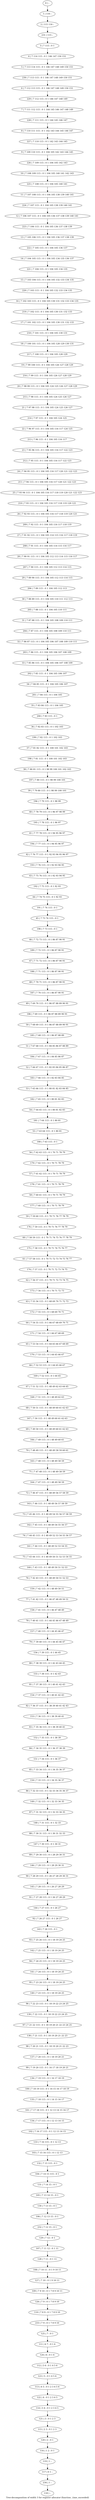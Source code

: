 digraph G {
graph [label="Tree-decomposition of width 3 for register allocator (function _time_exceeded)"]
0[label="0 | : "];
1[label="1 | 116 : "];
2[label="2 | 115 116 : "];
3[label="3 | 7 115 : 0 1 "];
4[label="4 | 7 114 115 : 0 1 146 147 150 151 "];
5[label="5 | 7 113 114 115 : 0 1 146 147 148 149 150 151 "];
6[label="6 | 7 112 113 115 : 0 1 146 147 148 149 150 151 "];
7[label="7 | 7 111 112 115 : 0 1 144 145 146 147 148 149 "];
8[label="8 | 7 110 111 115 : 0 1 142 143 144 145 146 147 "];
9[label="9 | 7 109 110 115 : 0 1 104 105 142 143 144 145 "];
10[label="10 | 7 108 109 115 : 0 1 104 105 140 141 142 143 "];
11[label="11 | 7 107 108 115 : 0 1 104 105 138 139 140 141 "];
12[label="12 | 7 106 107 115 : 0 1 104 105 136 137 138 139 140 141 "];
13[label="13 | 7 105 106 115 : 0 1 104 105 136 137 138 139 "];
14[label="14 | 7 104 105 115 : 0 1 104 105 134 135 136 137 "];
15[label="15 | 7 103 104 115 : 0 1 104 105 132 133 134 135 "];
16[label="16 | 7 102 103 115 : 0 1 104 105 130 131 132 133 134 135 "];
17[label="17 | 7 101 102 115 : 0 1 104 105 130 131 132 133 "];
18[label="18 | 7 100 101 115 : 0 1 104 105 128 129 130 131 "];
19[label="19 | 7 99 100 115 : 0 1 104 105 126 127 128 129 "];
20[label="20 | 7 98 99 115 : 0 1 104 105 124 125 126 127 128 129 "];
21[label="21 | 7 97 98 115 : 0 1 104 105 124 125 126 127 "];
22[label="22 | 7 96 97 115 : 0 1 104 105 116 117 124 125 "];
23[label="23 | 7 95 96 115 : 0 1 104 105 116 117 122 123 "];
24[label="24 | 7 94 95 115 : 0 1 104 105 116 117 120 121 122 123 "];
25[label="25 | 7 93 94 115 : 0 1 104 105 116 117 118 119 120 121 122 123 "];
26[label="26 | 7 92 93 115 : 0 1 104 105 116 117 118 119 120 121 "];
27[label="27 | 7 91 92 115 : 0 1 104 105 114 115 116 117 118 119 "];
28[label="28 | 7 90 91 115 : 0 1 104 105 112 113 114 115 116 117 "];
29[label="29 | 7 89 90 115 : 0 1 104 105 112 113 114 115 "];
30[label="30 | 7 88 89 115 : 0 1 104 105 110 111 112 113 "];
31[label="31 | 7 87 88 115 : 0 1 104 105 108 109 110 111 "];
32[label="32 | 7 86 87 115 : 0 1 104 105 106 107 108 109 110 111 "];
33[label="33 | 7 85 86 115 : 0 1 104 105 106 107 108 109 "];
34[label="34 | 7 84 85 115 : 0 1 104 105 106 107 "];
35[label="35 | 7 83 84 115 : 0 1 104 105 "];
36[label="36 | 7 82 83 115 : 0 1 102 103 "];
37[label="37 | 7 81 82 115 : 0 1 100 101 102 103 "];
38[label="38 | 7 80 81 115 : 0 1 98 99 100 101 102 103 "];
39[label="39 | 7 79 80 115 : 0 1 98 99 100 101 "];
40[label="40 | 7 78 79 115 : 0 1 96 97 98 99 "];
41[label="41 | 7 77 78 115 : 0 1 94 95 96 97 "];
42[label="42 | 7 76 77 115 : 0 1 92 93 94 95 96 97 "];
43[label="43 | 7 75 76 115 : 0 1 92 93 94 95 "];
44[label="44 | 7 74 75 115 : 0 1 92 93 "];
45[label="45 | 7 73 74 115 : 0 1 "];
46[label="46 | 7 72 73 115 : 0 1 86 87 90 91 "];
47[label="47 | 7 71 72 115 : 0 1 86 87 90 91 "];
48[label="48 | 7 70 71 115 : 0 1 86 87 90 91 "];
49[label="49 | 7 69 70 115 : 0 1 86 87 88 89 90 91 "];
50[label="50 | 7 68 69 115 : 0 1 86 87 88 89 90 91 "];
51[label="51 | 7 67 68 115 : 0 1 84 85 86 87 88 89 "];
52[label="52 | 7 66 67 115 : 0 1 82 83 84 85 86 87 "];
53[label="53 | 7 65 66 115 : 0 1 80 81 82 83 84 85 "];
54[label="54 | 7 64 65 115 : 0 1 80 81 82 83 "];
55[label="55 | 7 63 64 115 : 0 1 80 81 "];
56[label="56 | 7 62 63 115 : 0 1 70 71 78 79 "];
57[label="57 | 7 61 62 115 : 0 1 70 71 78 79 "];
58[label="58 | 7 60 61 115 : 0 1 70 71 78 79 "];
59[label="59 | 7 59 60 115 : 0 1 70 71 76 77 78 79 "];
60[label="60 | 7 58 59 115 : 0 1 70 71 74 75 76 77 78 79 "];
61[label="61 | 7 57 58 115 : 0 1 70 71 72 73 74 75 76 77 "];
62[label="62 | 7 56 57 115 : 0 1 70 71 72 73 74 75 "];
63[label="63 | 7 55 56 115 : 0 1 68 69 70 71 72 73 "];
64[label="64 | 7 54 55 115 : 0 1 66 67 68 69 70 71 "];
65[label="65 | 7 53 54 115 : 0 1 64 65 66 67 68 69 "];
66[label="66 | 7 52 53 115 : 0 1 64 65 66 67 "];
67[label="67 | 7 51 52 115 : 0 1 48 49 62 63 64 65 "];
68[label="68 | 7 50 51 115 : 0 1 48 49 60 61 62 63 "];
69[label="69 | 7 49 50 115 : 0 1 48 49 60 61 62 63 "];
70[label="70 | 7 48 49 115 : 0 1 48 49 58 59 60 61 "];
71[label="71 | 7 47 48 115 : 0 1 48 49 58 59 "];
72[label="72 | 7 46 47 115 : 0 1 48 49 56 57 58 59 "];
73[label="73 | 7 45 46 115 : 0 1 48 49 54 55 56 57 58 59 "];
74[label="74 | 7 44 45 115 : 0 1 48 49 52 53 54 55 56 57 "];
75[label="75 | 7 43 44 115 : 0 1 48 49 50 51 52 53 54 55 "];
76[label="76 | 7 42 43 115 : 0 1 48 49 50 51 52 53 "];
77[label="77 | 7 41 42 115 : 0 1 46 47 48 49 50 51 "];
78[label="78 | 7 40 41 115 : 0 1 44 45 46 47 48 49 "];
79[label="79 | 7 39 40 115 : 0 1 44 45 46 47 "];
80[label="80 | 7 38 39 115 : 0 1 42 43 44 45 "];
81[label="81 | 7 37 38 115 : 0 1 40 41 42 43 "];
82[label="82 | 7 36 37 115 : 0 1 38 39 40 41 42 43 "];
83[label="83 | 7 35 36 115 : 0 1 38 39 40 41 "];
84[label="84 | 7 34 35 115 : 0 1 36 37 38 39 "];
85[label="85 | 7 33 34 115 : 0 1 34 35 36 37 "];
86[label="86 | 7 32 33 115 : 0 1 32 33 34 35 36 37 "];
87[label="87 | 7 31 32 115 : 0 1 32 33 34 35 "];
88[label="88 | 7 30 31 115 : 0 1 30 31 32 33 "];
89[label="89 | 7 29 30 115 : 0 1 28 29 30 31 "];
90[label="90 | 7 28 29 115 : 0 1 26 27 28 29 30 31 "];
91[label="91 | 7 27 28 115 : 0 1 26 27 28 29 "];
92[label="92 | 7 26 27 115 : 0 1 26 27 "];
93[label="93 | 7 25 26 115 : 0 1 18 19 24 25 "];
94[label="94 | 7 24 25 115 : 0 1 18 19 24 25 "];
95[label="95 | 7 23 24 115 : 0 1 18 19 24 25 "];
96[label="96 | 7 22 23 115 : 0 1 18 19 22 23 24 25 "];
97[label="97 | 7 21 22 115 : 0 1 18 19 20 21 22 23 24 25 "];
98[label="98 | 7 20 21 115 : 0 1 18 19 20 21 22 23 "];
99[label="99 | 7 19 20 115 : 0 1 16 17 18 19 20 21 "];
100[label="100 | 7 18 19 115 : 0 1 14 15 16 17 18 19 "];
101[label="101 | 7 17 18 115 : 0 1 12 13 14 15 16 17 "];
102[label="102 | 7 16 17 115 : 0 1 12 13 14 15 "];
103[label="103 | 7 15 16 115 : 0 1 12 13 "];
104[label="104 | 7 14 15 115 : 0 1 "];
105[label="105 | 7 13 14 15 : 0 1 "];
106[label="106 | 7 12 13 15 : 0 1 "];
107[label="107 | 7 11 12 : 0 1 11 "];
108[label="108 | 7 10 11 : 0 1 9 10 11 "];
109[label="109 | 7 9 10 : 0 1 7 8 9 10 11 "];
110[label="110 | 7 8 9 : 0 1 7 8 9 10 "];
111[label="111 | 6 7 : 0 1 6 "];
112[label="112 | 5 6 : 0 1 4 5 6 "];
113[label="113 | 4 5 : 0 1 2 3 4 5 6 "];
114[label="114 | 3 4 : 0 1 2 3 4 5 "];
115[label="115 | 2 3 : 0 1 2 3 "];
116[label="116 | 1 2 : 0 1 "];
117[label="117 | 0 1 : "];
118[label="118 | : "];
119[label="119 | 1 : "];
120[label="120 | 2 : 0 1 "];
121[label="121 | 3 : 0 1 2 3 "];
122[label="122 | 4 : 0 1 2 3 4 5 "];
123[label="123 | 5 : 0 1 4 5 6 "];
124[label="124 | 6 : 0 1 6 "];
125[label="125 | 7 : 0 1 "];
126[label="126 | 7 9 : 0 1 7 8 9 10 "];
127[label="127 | 7 10 : 0 1 9 10 11 "];
128[label="128 | 7 11 : 0 1 11 "];
129[label="129 | 7 12 : 0 1 "];
130[label="130 | 7 13 15 : 0 1 "];
131[label="131 | 7 14 15 : 0 1 "];
132[label="132 | 7 15 115 : 0 1 "];
133[label="133 | 7 16 115 : 0 1 12 13 "];
134[label="134 | 7 17 115 : 0 1 12 13 14 15 "];
135[label="135 | 7 18 115 : 0 1 14 15 16 17 "];
136[label="136 | 7 19 115 : 0 1 16 17 18 19 "];
137[label="137 | 7 20 115 : 0 1 18 19 20 21 "];
138[label="138 | 7 21 115 : 0 1 18 19 20 21 22 23 "];
139[label="139 | 7 22 115 : 0 1 18 19 22 23 24 25 "];
140[label="140 | 7 23 115 : 0 1 18 19 24 25 "];
141[label="141 | 7 24 115 : 0 1 18 19 24 25 "];
142[label="142 | 7 25 115 : 0 1 18 19 24 25 "];
143[label="143 | 7 26 115 : 0 1 "];
144[label="144 | 7 27 115 : 0 1 26 27 "];
145[label="145 | 7 28 115 : 0 1 26 27 28 29 "];
146[label="146 | 7 29 115 : 0 1 28 29 30 31 "];
147[label="147 | 7 30 115 : 0 1 30 31 "];
148[label="148 | 7 31 115 : 0 1 32 33 "];
149[label="149 | 7 32 115 : 0 1 32 33 34 35 "];
150[label="150 | 7 33 115 : 0 1 34 35 36 37 "];
151[label="151 | 7 34 115 : 0 1 36 37 "];
152[label="152 | 7 35 115 : 0 1 38 39 "];
153[label="153 | 7 36 115 : 0 1 38 39 40 41 "];
154[label="154 | 7 37 115 : 0 1 40 41 42 43 "];
155[label="155 | 7 38 115 : 0 1 42 43 "];
156[label="156 | 7 39 115 : 0 1 44 45 "];
157[label="157 | 7 40 115 : 0 1 44 45 46 47 "];
158[label="158 | 7 41 115 : 0 1 46 47 48 49 "];
159[label="159 | 7 42 115 : 0 1 48 49 50 51 "];
160[label="160 | 7 43 115 : 0 1 48 49 50 51 52 53 "];
161[label="161 | 7 44 115 : 0 1 48 49 52 53 54 55 "];
162[label="162 | 7 45 115 : 0 1 48 49 54 55 56 57 "];
163[label="163 | 7 46 115 : 0 1 48 49 56 57 58 59 "];
164[label="164 | 7 47 115 : 0 1 48 49 58 59 "];
165[label="165 | 7 48 115 : 0 1 48 49 58 59 "];
166[label="166 | 7 49 115 : 0 1 48 49 60 61 "];
167[label="167 | 7 50 115 : 0 1 48 49 60 61 62 63 "];
168[label="168 | 7 51 115 : 0 1 48 49 62 63 "];
169[label="169 | 7 52 115 : 0 1 64 65 "];
170[label="170 | 7 53 115 : 0 1 64 65 66 67 "];
171[label="171 | 7 54 115 : 0 1 66 67 68 69 "];
172[label="172 | 7 55 115 : 0 1 68 69 70 71 "];
173[label="173 | 7 56 115 : 0 1 70 71 72 73 "];
174[label="174 | 7 57 115 : 0 1 70 71 72 73 74 75 "];
175[label="175 | 7 58 115 : 0 1 70 71 74 75 76 77 "];
176[label="176 | 7 59 115 : 0 1 70 71 76 77 78 79 "];
177[label="177 | 7 60 115 : 0 1 70 71 78 79 "];
178[label="178 | 7 61 115 : 0 1 70 71 78 79 "];
179[label="179 | 7 62 115 : 0 1 70 71 78 79 "];
180[label="180 | 7 63 115 : 0 1 "];
181[label="181 | 7 64 115 : 0 1 80 81 "];
182[label="182 | 7 65 115 : 0 1 80 81 82 83 "];
183[label="183 | 7 66 115 : 0 1 82 83 84 85 "];
184[label="184 | 7 67 115 : 0 1 84 85 86 87 "];
185[label="185 | 7 68 115 : 0 1 86 87 88 89 "];
186[label="186 | 7 69 115 : 0 1 86 87 88 89 90 91 "];
187[label="187 | 7 70 115 : 0 1 86 87 90 91 "];
188[label="188 | 7 71 115 : 0 1 86 87 90 91 "];
189[label="189 | 7 72 115 : 0 1 86 87 90 91 "];
190[label="190 | 7 73 115 : 0 1 "];
191[label="191 | 7 74 115 : 0 1 "];
192[label="192 | 7 75 115 : 0 1 92 93 "];
193[label="193 | 7 76 115 : 0 1 92 93 94 95 "];
194[label="194 | 7 77 115 : 0 1 94 95 96 97 "];
195[label="195 | 7 78 115 : 0 1 96 97 "];
196[label="196 | 7 79 115 : 0 1 98 99 "];
197[label="197 | 7 80 115 : 0 1 98 99 100 101 "];
198[label="198 | 7 81 115 : 0 1 100 101 102 103 "];
199[label="199 | 7 82 115 : 0 1 102 103 "];
200[label="200 | 7 83 115 : 0 1 "];
201[label="201 | 7 84 115 : 0 1 104 105 "];
202[label="202 | 7 85 115 : 0 1 104 105 106 107 "];
203[label="203 | 7 86 115 : 0 1 104 105 106 107 108 109 "];
204[label="204 | 7 87 115 : 0 1 104 105 108 109 110 111 "];
205[label="205 | 7 88 115 : 0 1 104 105 110 111 "];
206[label="206 | 7 89 115 : 0 1 104 105 112 113 "];
207[label="207 | 7 90 115 : 0 1 104 105 112 113 114 115 "];
208[label="208 | 7 91 115 : 0 1 104 105 114 115 116 117 "];
209[label="209 | 7 92 115 : 0 1 104 105 116 117 118 119 "];
210[label="210 | 7 93 115 : 0 1 104 105 116 117 118 119 120 121 "];
211[label="211 | 7 94 115 : 0 1 104 105 116 117 120 121 122 123 "];
212[label="212 | 7 95 115 : 0 1 104 105 116 117 122 123 "];
213[label="213 | 7 96 115 : 0 1 104 105 116 117 "];
214[label="214 | 7 97 115 : 0 1 104 105 124 125 "];
215[label="215 | 7 98 115 : 0 1 104 105 124 125 126 127 "];
216[label="216 | 7 99 115 : 0 1 104 105 126 127 128 129 "];
217[label="217 | 7 100 115 : 0 1 104 105 128 129 "];
218[label="218 | 7 101 115 : 0 1 104 105 130 131 "];
219[label="219 | 7 102 115 : 0 1 104 105 130 131 132 133 "];
220[label="220 | 7 103 115 : 0 1 104 105 132 133 134 135 "];
221[label="221 | 7 104 115 : 0 1 104 105 134 135 "];
222[label="222 | 7 105 115 : 0 1 104 105 136 137 "];
223[label="223 | 7 106 115 : 0 1 104 105 136 137 138 139 "];
224[label="224 | 7 107 115 : 0 1 104 105 138 139 140 141 "];
225[label="225 | 7 108 115 : 0 1 104 105 140 141 "];
226[label="226 | 7 109 115 : 0 1 104 105 142 143 "];
227[label="227 | 7 110 115 : 0 1 142 143 144 145 "];
228[label="228 | 7 111 115 : 0 1 144 145 146 147 "];
229[label="229 | 7 112 115 : 0 1 146 147 148 149 "];
230[label="230 | 7 113 115 : 0 1 146 147 148 149 150 151 "];
231[label="231 | 115 : "];
232[label="232 | 7 12 15 : 0 1 "];
233[label="233 | 7 9 : 0 1 7 8 9 10 "];
234[label="234 | 1 : "];
0->1 ;
1->2 ;
3->4 ;
4->5 ;
119->117 ;
116->119 ;
120->116 ;
115->120 ;
121->115 ;
114->121 ;
122->114 ;
113->122 ;
123->113 ;
112->123 ;
124->112 ;
111->124 ;
125->111 ;
126->110 ;
109->126 ;
127->109 ;
108->127 ;
128->108 ;
107->128 ;
129->107 ;
130->106 ;
105->130 ;
131->105 ;
104->131 ;
132->104 ;
103->132 ;
133->103 ;
102->133 ;
134->102 ;
101->134 ;
135->101 ;
100->135 ;
136->100 ;
99->136 ;
137->99 ;
98->137 ;
138->98 ;
97->138 ;
139->97 ;
96->139 ;
140->96 ;
95->140 ;
141->95 ;
94->141 ;
142->94 ;
93->142 ;
143->93 ;
92->143 ;
144->92 ;
91->144 ;
145->91 ;
90->145 ;
146->90 ;
89->146 ;
147->89 ;
88->147 ;
148->88 ;
87->148 ;
149->87 ;
86->149 ;
150->86 ;
85->150 ;
151->85 ;
84->151 ;
152->84 ;
83->152 ;
153->83 ;
82->153 ;
154->82 ;
81->154 ;
155->81 ;
80->155 ;
156->80 ;
79->156 ;
157->79 ;
78->157 ;
158->78 ;
77->158 ;
159->77 ;
76->159 ;
160->76 ;
75->160 ;
161->75 ;
74->161 ;
162->74 ;
73->162 ;
163->73 ;
72->163 ;
164->72 ;
71->164 ;
165->71 ;
70->165 ;
166->70 ;
69->166 ;
167->69 ;
68->167 ;
168->68 ;
67->168 ;
169->67 ;
66->169 ;
170->66 ;
65->170 ;
171->65 ;
64->171 ;
172->64 ;
63->172 ;
173->63 ;
62->173 ;
174->62 ;
61->174 ;
175->61 ;
60->175 ;
176->60 ;
59->176 ;
177->59 ;
58->177 ;
178->58 ;
57->178 ;
179->57 ;
56->179 ;
180->56 ;
55->180 ;
181->55 ;
54->181 ;
182->54 ;
53->182 ;
183->53 ;
52->183 ;
184->52 ;
51->184 ;
185->51 ;
50->185 ;
186->50 ;
49->186 ;
187->49 ;
48->187 ;
188->48 ;
47->188 ;
189->47 ;
46->189 ;
190->46 ;
45->190 ;
191->45 ;
44->191 ;
192->44 ;
43->192 ;
193->43 ;
42->193 ;
194->42 ;
41->194 ;
195->41 ;
40->195 ;
196->40 ;
39->196 ;
197->39 ;
38->197 ;
198->38 ;
37->198 ;
199->37 ;
36->199 ;
200->36 ;
35->200 ;
201->35 ;
34->201 ;
202->34 ;
33->202 ;
203->33 ;
32->203 ;
204->32 ;
31->204 ;
205->31 ;
30->205 ;
206->30 ;
29->206 ;
207->29 ;
28->207 ;
208->28 ;
27->208 ;
209->27 ;
26->209 ;
210->26 ;
25->210 ;
211->25 ;
24->211 ;
212->24 ;
23->212 ;
213->23 ;
22->213 ;
214->22 ;
21->214 ;
215->21 ;
20->215 ;
216->20 ;
19->216 ;
217->19 ;
18->217 ;
218->18 ;
17->218 ;
219->17 ;
16->219 ;
220->16 ;
15->220 ;
221->15 ;
14->221 ;
222->14 ;
13->222 ;
223->13 ;
12->223 ;
224->12 ;
11->224 ;
225->11 ;
10->225 ;
226->10 ;
9->226 ;
227->9 ;
8->227 ;
228->8 ;
7->228 ;
229->7 ;
6->229 ;
230->6 ;
5->230 ;
231->3 ;
2->231 ;
232->129 ;
106->232 ;
233->125 ;
110->233 ;
234->118 ;
117->234 ;
}
